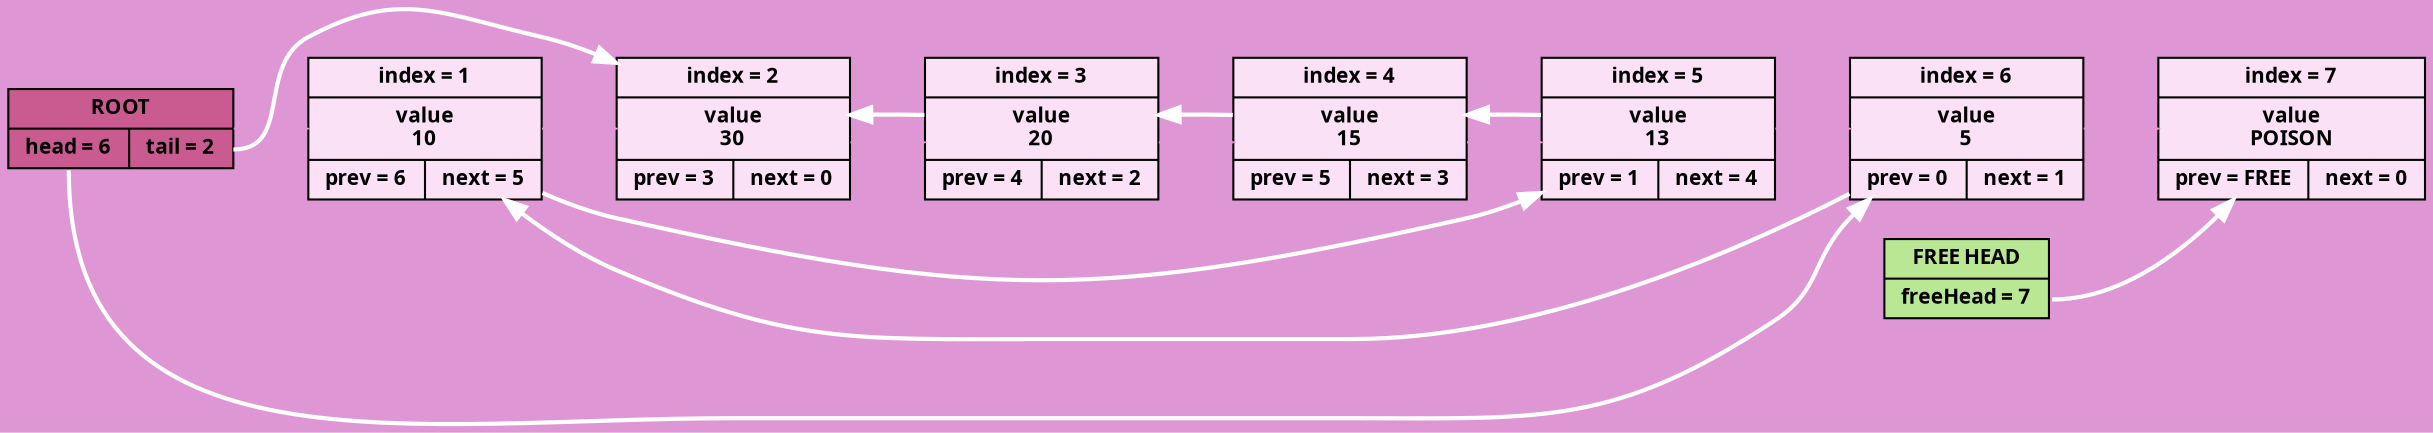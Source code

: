 digraph
{
rankdir = LR;
node[shape = record, color = "#000000", fontname = "Fira Code Bold", fontsize = 10];
bgcolor = "#de97d4";
ROOT[style = "filled", fillcolor = "#c95b90", label = "ROOT|{<head>head = 6|<tail>tail = 2}"];
FREE_HEAD[style = "filled", fillcolor = "#b9e793", label = "FREE HEAD|<freeHead>freeHead = 7"];
CELL_1[style = "filled", fillcolor = "#fae1f6", label = "index = 1|value\n10|{prev = 6|next = 5}"];
CELL_2[style = "filled", fillcolor = "#fae1f6", label = "index = 2|value\n30|{prev = 3|next = 0}"];
CELL_3[style = "filled", fillcolor = "#fae1f6", label = "index = 3|value\n20|{prev = 4|next = 2}"];
CELL_4[style = "filled", fillcolor = "#fae1f6", label = "index = 4|value\n15|{prev = 5|next = 3}"];
CELL_5[style = "filled", fillcolor = "#fae1f6", label = "index = 5|value\n13|{prev = 1|next = 4}"];
CELL_6[style = "filled", fillcolor = "#fae1f6", label = "index = 6|value\n5|{prev = 0|next = 1}"];
CELL_7[style = "filled", fillcolor = "#fae1f6", label = "index = 7|value\nPOISON|{prev = FREE|next = 0}"];
ROOT->CELL_1->CELL_2->CELL_3->CELL_4->CELL_5->CELL_6->CELL_7 [weight = 1000000000, color = "#de97d4"];
ROOT:head->CELL_6 [style = "bold", color = white];
ROOT:tail->CELL_2 [style = "bold", color = white];
CELL_6->CELL_1->CELL_5->CELL_4->CELL_3->CELL_2[style = "bold", color = white];
FREE_HEAD:freeHead->CELL_7[style = "bold", color = white];
}
